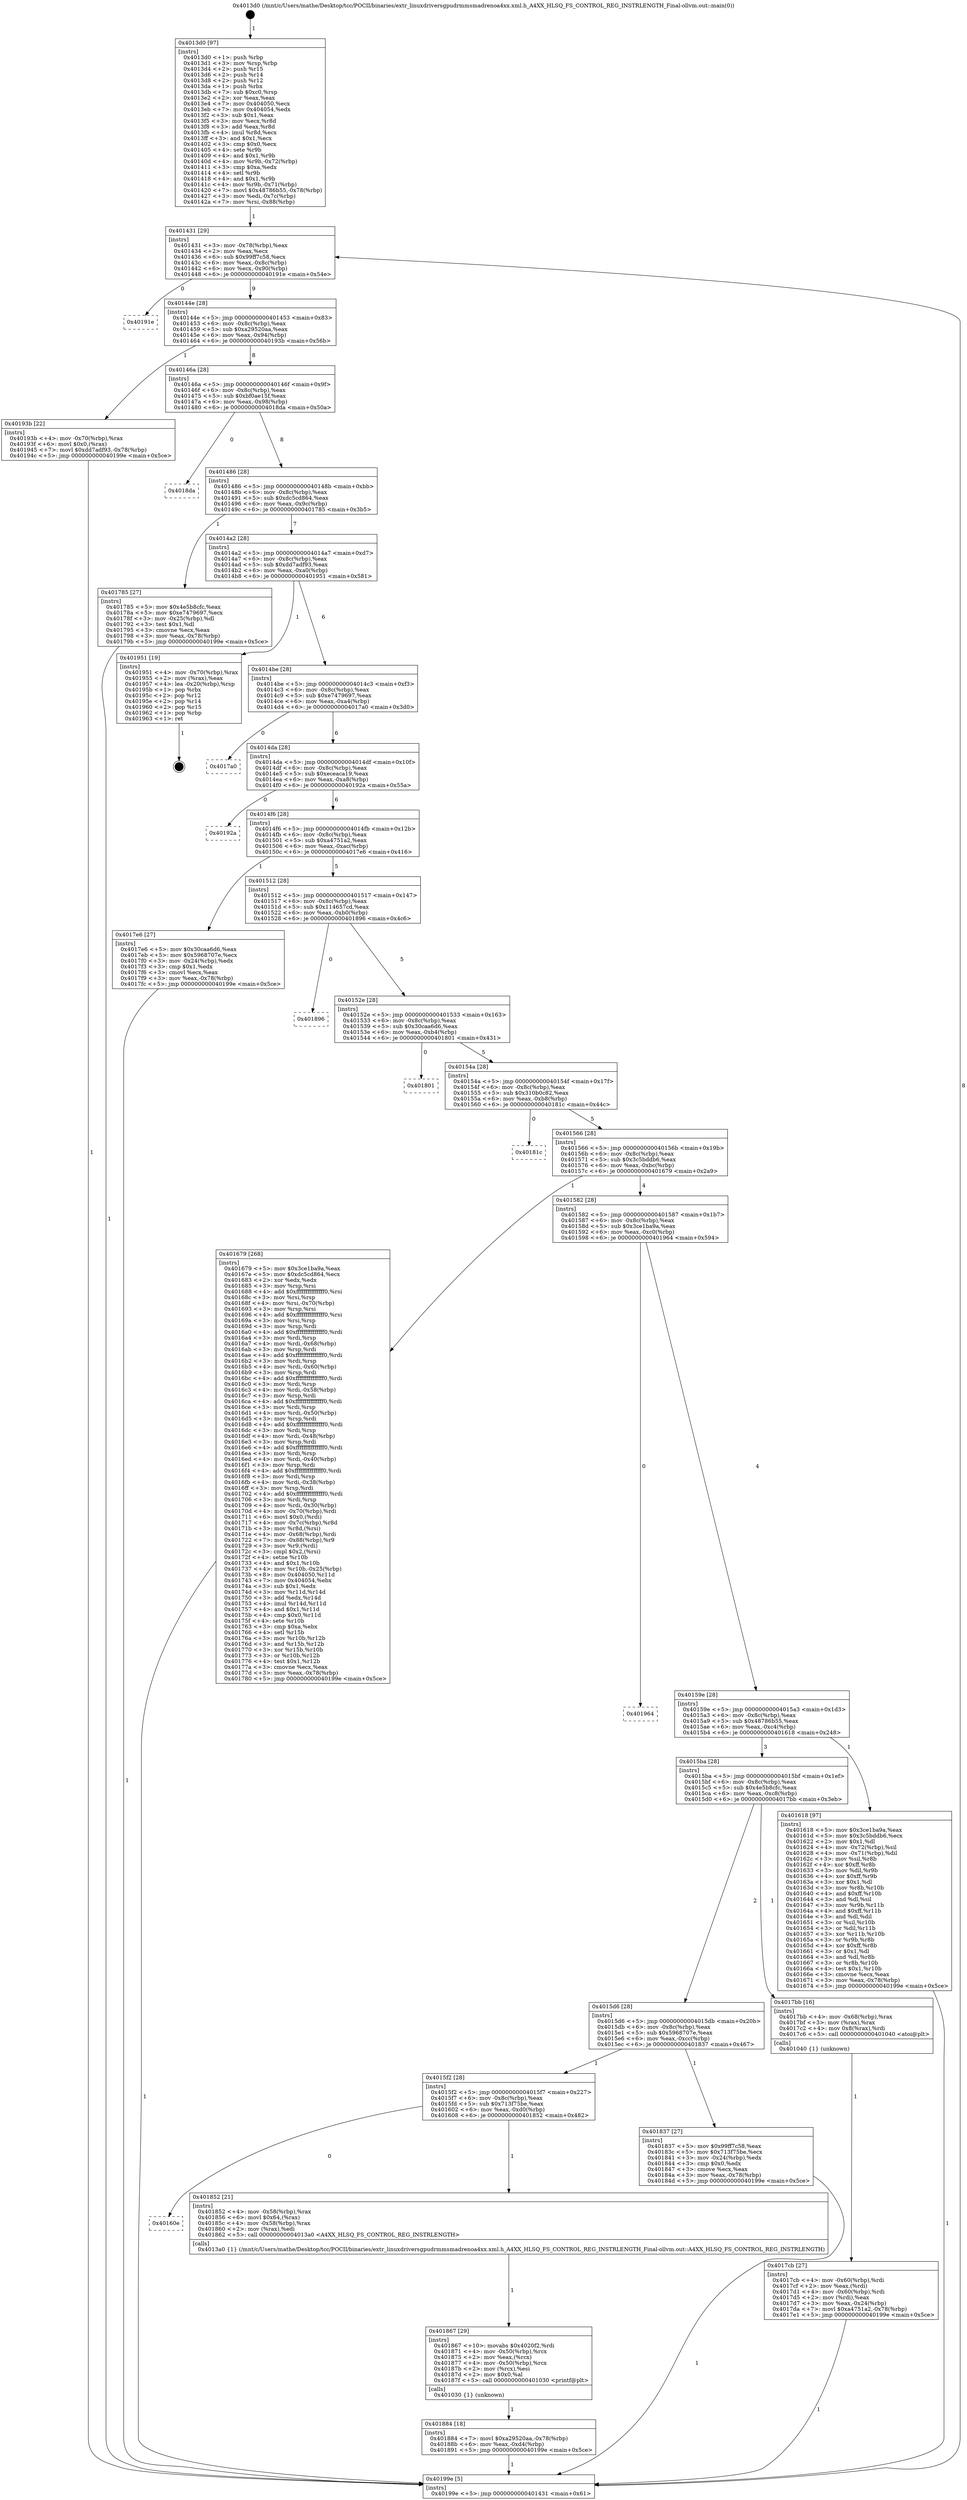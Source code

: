 digraph "0x4013d0" {
  label = "0x4013d0 (/mnt/c/Users/mathe/Desktop/tcc/POCII/binaries/extr_linuxdriversgpudrmmsmadrenoa4xx.xml.h_A4XX_HLSQ_FS_CONTROL_REG_INSTRLENGTH_Final-ollvm.out::main(0))"
  labelloc = "t"
  node[shape=record]

  Entry [label="",width=0.3,height=0.3,shape=circle,fillcolor=black,style=filled]
  "0x401431" [label="{
     0x401431 [29]\l
     | [instrs]\l
     &nbsp;&nbsp;0x401431 \<+3\>: mov -0x78(%rbp),%eax\l
     &nbsp;&nbsp;0x401434 \<+2\>: mov %eax,%ecx\l
     &nbsp;&nbsp;0x401436 \<+6\>: sub $0x99ff7c58,%ecx\l
     &nbsp;&nbsp;0x40143c \<+6\>: mov %eax,-0x8c(%rbp)\l
     &nbsp;&nbsp;0x401442 \<+6\>: mov %ecx,-0x90(%rbp)\l
     &nbsp;&nbsp;0x401448 \<+6\>: je 000000000040191e \<main+0x54e\>\l
  }"]
  "0x40191e" [label="{
     0x40191e\l
  }", style=dashed]
  "0x40144e" [label="{
     0x40144e [28]\l
     | [instrs]\l
     &nbsp;&nbsp;0x40144e \<+5\>: jmp 0000000000401453 \<main+0x83\>\l
     &nbsp;&nbsp;0x401453 \<+6\>: mov -0x8c(%rbp),%eax\l
     &nbsp;&nbsp;0x401459 \<+5\>: sub $0xa29520aa,%eax\l
     &nbsp;&nbsp;0x40145e \<+6\>: mov %eax,-0x94(%rbp)\l
     &nbsp;&nbsp;0x401464 \<+6\>: je 000000000040193b \<main+0x56b\>\l
  }"]
  Exit [label="",width=0.3,height=0.3,shape=circle,fillcolor=black,style=filled,peripheries=2]
  "0x40193b" [label="{
     0x40193b [22]\l
     | [instrs]\l
     &nbsp;&nbsp;0x40193b \<+4\>: mov -0x70(%rbp),%rax\l
     &nbsp;&nbsp;0x40193f \<+6\>: movl $0x0,(%rax)\l
     &nbsp;&nbsp;0x401945 \<+7\>: movl $0xdd7adf93,-0x78(%rbp)\l
     &nbsp;&nbsp;0x40194c \<+5\>: jmp 000000000040199e \<main+0x5ce\>\l
  }"]
  "0x40146a" [label="{
     0x40146a [28]\l
     | [instrs]\l
     &nbsp;&nbsp;0x40146a \<+5\>: jmp 000000000040146f \<main+0x9f\>\l
     &nbsp;&nbsp;0x40146f \<+6\>: mov -0x8c(%rbp),%eax\l
     &nbsp;&nbsp;0x401475 \<+5\>: sub $0xbf0ae15f,%eax\l
     &nbsp;&nbsp;0x40147a \<+6\>: mov %eax,-0x98(%rbp)\l
     &nbsp;&nbsp;0x401480 \<+6\>: je 00000000004018da \<main+0x50a\>\l
  }"]
  "0x401884" [label="{
     0x401884 [18]\l
     | [instrs]\l
     &nbsp;&nbsp;0x401884 \<+7\>: movl $0xa29520aa,-0x78(%rbp)\l
     &nbsp;&nbsp;0x40188b \<+6\>: mov %eax,-0xd4(%rbp)\l
     &nbsp;&nbsp;0x401891 \<+5\>: jmp 000000000040199e \<main+0x5ce\>\l
  }"]
  "0x4018da" [label="{
     0x4018da\l
  }", style=dashed]
  "0x401486" [label="{
     0x401486 [28]\l
     | [instrs]\l
     &nbsp;&nbsp;0x401486 \<+5\>: jmp 000000000040148b \<main+0xbb\>\l
     &nbsp;&nbsp;0x40148b \<+6\>: mov -0x8c(%rbp),%eax\l
     &nbsp;&nbsp;0x401491 \<+5\>: sub $0xdc5cd864,%eax\l
     &nbsp;&nbsp;0x401496 \<+6\>: mov %eax,-0x9c(%rbp)\l
     &nbsp;&nbsp;0x40149c \<+6\>: je 0000000000401785 \<main+0x3b5\>\l
  }"]
  "0x401867" [label="{
     0x401867 [29]\l
     | [instrs]\l
     &nbsp;&nbsp;0x401867 \<+10\>: movabs $0x4020f2,%rdi\l
     &nbsp;&nbsp;0x401871 \<+4\>: mov -0x50(%rbp),%rcx\l
     &nbsp;&nbsp;0x401875 \<+2\>: mov %eax,(%rcx)\l
     &nbsp;&nbsp;0x401877 \<+4\>: mov -0x50(%rbp),%rcx\l
     &nbsp;&nbsp;0x40187b \<+2\>: mov (%rcx),%esi\l
     &nbsp;&nbsp;0x40187d \<+2\>: mov $0x0,%al\l
     &nbsp;&nbsp;0x40187f \<+5\>: call 0000000000401030 \<printf@plt\>\l
     | [calls]\l
     &nbsp;&nbsp;0x401030 \{1\} (unknown)\l
  }"]
  "0x401785" [label="{
     0x401785 [27]\l
     | [instrs]\l
     &nbsp;&nbsp;0x401785 \<+5\>: mov $0x4e5b8cfc,%eax\l
     &nbsp;&nbsp;0x40178a \<+5\>: mov $0xe7479697,%ecx\l
     &nbsp;&nbsp;0x40178f \<+3\>: mov -0x25(%rbp),%dl\l
     &nbsp;&nbsp;0x401792 \<+3\>: test $0x1,%dl\l
     &nbsp;&nbsp;0x401795 \<+3\>: cmovne %ecx,%eax\l
     &nbsp;&nbsp;0x401798 \<+3\>: mov %eax,-0x78(%rbp)\l
     &nbsp;&nbsp;0x40179b \<+5\>: jmp 000000000040199e \<main+0x5ce\>\l
  }"]
  "0x4014a2" [label="{
     0x4014a2 [28]\l
     | [instrs]\l
     &nbsp;&nbsp;0x4014a2 \<+5\>: jmp 00000000004014a7 \<main+0xd7\>\l
     &nbsp;&nbsp;0x4014a7 \<+6\>: mov -0x8c(%rbp),%eax\l
     &nbsp;&nbsp;0x4014ad \<+5\>: sub $0xdd7adf93,%eax\l
     &nbsp;&nbsp;0x4014b2 \<+6\>: mov %eax,-0xa0(%rbp)\l
     &nbsp;&nbsp;0x4014b8 \<+6\>: je 0000000000401951 \<main+0x581\>\l
  }"]
  "0x40160e" [label="{
     0x40160e\l
  }", style=dashed]
  "0x401951" [label="{
     0x401951 [19]\l
     | [instrs]\l
     &nbsp;&nbsp;0x401951 \<+4\>: mov -0x70(%rbp),%rax\l
     &nbsp;&nbsp;0x401955 \<+2\>: mov (%rax),%eax\l
     &nbsp;&nbsp;0x401957 \<+4\>: lea -0x20(%rbp),%rsp\l
     &nbsp;&nbsp;0x40195b \<+1\>: pop %rbx\l
     &nbsp;&nbsp;0x40195c \<+2\>: pop %r12\l
     &nbsp;&nbsp;0x40195e \<+2\>: pop %r14\l
     &nbsp;&nbsp;0x401960 \<+2\>: pop %r15\l
     &nbsp;&nbsp;0x401962 \<+1\>: pop %rbp\l
     &nbsp;&nbsp;0x401963 \<+1\>: ret\l
  }"]
  "0x4014be" [label="{
     0x4014be [28]\l
     | [instrs]\l
     &nbsp;&nbsp;0x4014be \<+5\>: jmp 00000000004014c3 \<main+0xf3\>\l
     &nbsp;&nbsp;0x4014c3 \<+6\>: mov -0x8c(%rbp),%eax\l
     &nbsp;&nbsp;0x4014c9 \<+5\>: sub $0xe7479697,%eax\l
     &nbsp;&nbsp;0x4014ce \<+6\>: mov %eax,-0xa4(%rbp)\l
     &nbsp;&nbsp;0x4014d4 \<+6\>: je 00000000004017a0 \<main+0x3d0\>\l
  }"]
  "0x401852" [label="{
     0x401852 [21]\l
     | [instrs]\l
     &nbsp;&nbsp;0x401852 \<+4\>: mov -0x58(%rbp),%rax\l
     &nbsp;&nbsp;0x401856 \<+6\>: movl $0x64,(%rax)\l
     &nbsp;&nbsp;0x40185c \<+4\>: mov -0x58(%rbp),%rax\l
     &nbsp;&nbsp;0x401860 \<+2\>: mov (%rax),%edi\l
     &nbsp;&nbsp;0x401862 \<+5\>: call 00000000004013a0 \<A4XX_HLSQ_FS_CONTROL_REG_INSTRLENGTH\>\l
     | [calls]\l
     &nbsp;&nbsp;0x4013a0 \{1\} (/mnt/c/Users/mathe/Desktop/tcc/POCII/binaries/extr_linuxdriversgpudrmmsmadrenoa4xx.xml.h_A4XX_HLSQ_FS_CONTROL_REG_INSTRLENGTH_Final-ollvm.out::A4XX_HLSQ_FS_CONTROL_REG_INSTRLENGTH)\l
  }"]
  "0x4017a0" [label="{
     0x4017a0\l
  }", style=dashed]
  "0x4014da" [label="{
     0x4014da [28]\l
     | [instrs]\l
     &nbsp;&nbsp;0x4014da \<+5\>: jmp 00000000004014df \<main+0x10f\>\l
     &nbsp;&nbsp;0x4014df \<+6\>: mov -0x8c(%rbp),%eax\l
     &nbsp;&nbsp;0x4014e5 \<+5\>: sub $0xeceaca19,%eax\l
     &nbsp;&nbsp;0x4014ea \<+6\>: mov %eax,-0xa8(%rbp)\l
     &nbsp;&nbsp;0x4014f0 \<+6\>: je 000000000040192a \<main+0x55a\>\l
  }"]
  "0x4015f2" [label="{
     0x4015f2 [28]\l
     | [instrs]\l
     &nbsp;&nbsp;0x4015f2 \<+5\>: jmp 00000000004015f7 \<main+0x227\>\l
     &nbsp;&nbsp;0x4015f7 \<+6\>: mov -0x8c(%rbp),%eax\l
     &nbsp;&nbsp;0x4015fd \<+5\>: sub $0x713f75be,%eax\l
     &nbsp;&nbsp;0x401602 \<+6\>: mov %eax,-0xd0(%rbp)\l
     &nbsp;&nbsp;0x401608 \<+6\>: je 0000000000401852 \<main+0x482\>\l
  }"]
  "0x40192a" [label="{
     0x40192a\l
  }", style=dashed]
  "0x4014f6" [label="{
     0x4014f6 [28]\l
     | [instrs]\l
     &nbsp;&nbsp;0x4014f6 \<+5\>: jmp 00000000004014fb \<main+0x12b\>\l
     &nbsp;&nbsp;0x4014fb \<+6\>: mov -0x8c(%rbp),%eax\l
     &nbsp;&nbsp;0x401501 \<+5\>: sub $0xa4751a2,%eax\l
     &nbsp;&nbsp;0x401506 \<+6\>: mov %eax,-0xac(%rbp)\l
     &nbsp;&nbsp;0x40150c \<+6\>: je 00000000004017e6 \<main+0x416\>\l
  }"]
  "0x401837" [label="{
     0x401837 [27]\l
     | [instrs]\l
     &nbsp;&nbsp;0x401837 \<+5\>: mov $0x99ff7c58,%eax\l
     &nbsp;&nbsp;0x40183c \<+5\>: mov $0x713f75be,%ecx\l
     &nbsp;&nbsp;0x401841 \<+3\>: mov -0x24(%rbp),%edx\l
     &nbsp;&nbsp;0x401844 \<+3\>: cmp $0x0,%edx\l
     &nbsp;&nbsp;0x401847 \<+3\>: cmove %ecx,%eax\l
     &nbsp;&nbsp;0x40184a \<+3\>: mov %eax,-0x78(%rbp)\l
     &nbsp;&nbsp;0x40184d \<+5\>: jmp 000000000040199e \<main+0x5ce\>\l
  }"]
  "0x4017e6" [label="{
     0x4017e6 [27]\l
     | [instrs]\l
     &nbsp;&nbsp;0x4017e6 \<+5\>: mov $0x30caa6d6,%eax\l
     &nbsp;&nbsp;0x4017eb \<+5\>: mov $0x5968707e,%ecx\l
     &nbsp;&nbsp;0x4017f0 \<+3\>: mov -0x24(%rbp),%edx\l
     &nbsp;&nbsp;0x4017f3 \<+3\>: cmp $0x1,%edx\l
     &nbsp;&nbsp;0x4017f6 \<+3\>: cmovl %ecx,%eax\l
     &nbsp;&nbsp;0x4017f9 \<+3\>: mov %eax,-0x78(%rbp)\l
     &nbsp;&nbsp;0x4017fc \<+5\>: jmp 000000000040199e \<main+0x5ce\>\l
  }"]
  "0x401512" [label="{
     0x401512 [28]\l
     | [instrs]\l
     &nbsp;&nbsp;0x401512 \<+5\>: jmp 0000000000401517 \<main+0x147\>\l
     &nbsp;&nbsp;0x401517 \<+6\>: mov -0x8c(%rbp),%eax\l
     &nbsp;&nbsp;0x40151d \<+5\>: sub $0x114657cd,%eax\l
     &nbsp;&nbsp;0x401522 \<+6\>: mov %eax,-0xb0(%rbp)\l
     &nbsp;&nbsp;0x401528 \<+6\>: je 0000000000401896 \<main+0x4c6\>\l
  }"]
  "0x4017cb" [label="{
     0x4017cb [27]\l
     | [instrs]\l
     &nbsp;&nbsp;0x4017cb \<+4\>: mov -0x60(%rbp),%rdi\l
     &nbsp;&nbsp;0x4017cf \<+2\>: mov %eax,(%rdi)\l
     &nbsp;&nbsp;0x4017d1 \<+4\>: mov -0x60(%rbp),%rdi\l
     &nbsp;&nbsp;0x4017d5 \<+2\>: mov (%rdi),%eax\l
     &nbsp;&nbsp;0x4017d7 \<+3\>: mov %eax,-0x24(%rbp)\l
     &nbsp;&nbsp;0x4017da \<+7\>: movl $0xa4751a2,-0x78(%rbp)\l
     &nbsp;&nbsp;0x4017e1 \<+5\>: jmp 000000000040199e \<main+0x5ce\>\l
  }"]
  "0x401896" [label="{
     0x401896\l
  }", style=dashed]
  "0x40152e" [label="{
     0x40152e [28]\l
     | [instrs]\l
     &nbsp;&nbsp;0x40152e \<+5\>: jmp 0000000000401533 \<main+0x163\>\l
     &nbsp;&nbsp;0x401533 \<+6\>: mov -0x8c(%rbp),%eax\l
     &nbsp;&nbsp;0x401539 \<+5\>: sub $0x30caa6d6,%eax\l
     &nbsp;&nbsp;0x40153e \<+6\>: mov %eax,-0xb4(%rbp)\l
     &nbsp;&nbsp;0x401544 \<+6\>: je 0000000000401801 \<main+0x431\>\l
  }"]
  "0x4015d6" [label="{
     0x4015d6 [28]\l
     | [instrs]\l
     &nbsp;&nbsp;0x4015d6 \<+5\>: jmp 00000000004015db \<main+0x20b\>\l
     &nbsp;&nbsp;0x4015db \<+6\>: mov -0x8c(%rbp),%eax\l
     &nbsp;&nbsp;0x4015e1 \<+5\>: sub $0x5968707e,%eax\l
     &nbsp;&nbsp;0x4015e6 \<+6\>: mov %eax,-0xcc(%rbp)\l
     &nbsp;&nbsp;0x4015ec \<+6\>: je 0000000000401837 \<main+0x467\>\l
  }"]
  "0x401801" [label="{
     0x401801\l
  }", style=dashed]
  "0x40154a" [label="{
     0x40154a [28]\l
     | [instrs]\l
     &nbsp;&nbsp;0x40154a \<+5\>: jmp 000000000040154f \<main+0x17f\>\l
     &nbsp;&nbsp;0x40154f \<+6\>: mov -0x8c(%rbp),%eax\l
     &nbsp;&nbsp;0x401555 \<+5\>: sub $0x310b0c82,%eax\l
     &nbsp;&nbsp;0x40155a \<+6\>: mov %eax,-0xb8(%rbp)\l
     &nbsp;&nbsp;0x401560 \<+6\>: je 000000000040181c \<main+0x44c\>\l
  }"]
  "0x4017bb" [label="{
     0x4017bb [16]\l
     | [instrs]\l
     &nbsp;&nbsp;0x4017bb \<+4\>: mov -0x68(%rbp),%rax\l
     &nbsp;&nbsp;0x4017bf \<+3\>: mov (%rax),%rax\l
     &nbsp;&nbsp;0x4017c2 \<+4\>: mov 0x8(%rax),%rdi\l
     &nbsp;&nbsp;0x4017c6 \<+5\>: call 0000000000401040 \<atoi@plt\>\l
     | [calls]\l
     &nbsp;&nbsp;0x401040 \{1\} (unknown)\l
  }"]
  "0x40181c" [label="{
     0x40181c\l
  }", style=dashed]
  "0x401566" [label="{
     0x401566 [28]\l
     | [instrs]\l
     &nbsp;&nbsp;0x401566 \<+5\>: jmp 000000000040156b \<main+0x19b\>\l
     &nbsp;&nbsp;0x40156b \<+6\>: mov -0x8c(%rbp),%eax\l
     &nbsp;&nbsp;0x401571 \<+5\>: sub $0x3c5bddb6,%eax\l
     &nbsp;&nbsp;0x401576 \<+6\>: mov %eax,-0xbc(%rbp)\l
     &nbsp;&nbsp;0x40157c \<+6\>: je 0000000000401679 \<main+0x2a9\>\l
  }"]
  "0x4013d0" [label="{
     0x4013d0 [97]\l
     | [instrs]\l
     &nbsp;&nbsp;0x4013d0 \<+1\>: push %rbp\l
     &nbsp;&nbsp;0x4013d1 \<+3\>: mov %rsp,%rbp\l
     &nbsp;&nbsp;0x4013d4 \<+2\>: push %r15\l
     &nbsp;&nbsp;0x4013d6 \<+2\>: push %r14\l
     &nbsp;&nbsp;0x4013d8 \<+2\>: push %r12\l
     &nbsp;&nbsp;0x4013da \<+1\>: push %rbx\l
     &nbsp;&nbsp;0x4013db \<+7\>: sub $0xc0,%rsp\l
     &nbsp;&nbsp;0x4013e2 \<+2\>: xor %eax,%eax\l
     &nbsp;&nbsp;0x4013e4 \<+7\>: mov 0x404050,%ecx\l
     &nbsp;&nbsp;0x4013eb \<+7\>: mov 0x404054,%edx\l
     &nbsp;&nbsp;0x4013f2 \<+3\>: sub $0x1,%eax\l
     &nbsp;&nbsp;0x4013f5 \<+3\>: mov %ecx,%r8d\l
     &nbsp;&nbsp;0x4013f8 \<+3\>: add %eax,%r8d\l
     &nbsp;&nbsp;0x4013fb \<+4\>: imul %r8d,%ecx\l
     &nbsp;&nbsp;0x4013ff \<+3\>: and $0x1,%ecx\l
     &nbsp;&nbsp;0x401402 \<+3\>: cmp $0x0,%ecx\l
     &nbsp;&nbsp;0x401405 \<+4\>: sete %r9b\l
     &nbsp;&nbsp;0x401409 \<+4\>: and $0x1,%r9b\l
     &nbsp;&nbsp;0x40140d \<+4\>: mov %r9b,-0x72(%rbp)\l
     &nbsp;&nbsp;0x401411 \<+3\>: cmp $0xa,%edx\l
     &nbsp;&nbsp;0x401414 \<+4\>: setl %r9b\l
     &nbsp;&nbsp;0x401418 \<+4\>: and $0x1,%r9b\l
     &nbsp;&nbsp;0x40141c \<+4\>: mov %r9b,-0x71(%rbp)\l
     &nbsp;&nbsp;0x401420 \<+7\>: movl $0x48786b55,-0x78(%rbp)\l
     &nbsp;&nbsp;0x401427 \<+3\>: mov %edi,-0x7c(%rbp)\l
     &nbsp;&nbsp;0x40142a \<+7\>: mov %rsi,-0x88(%rbp)\l
  }"]
  "0x401679" [label="{
     0x401679 [268]\l
     | [instrs]\l
     &nbsp;&nbsp;0x401679 \<+5\>: mov $0x3ce1ba9a,%eax\l
     &nbsp;&nbsp;0x40167e \<+5\>: mov $0xdc5cd864,%ecx\l
     &nbsp;&nbsp;0x401683 \<+2\>: xor %edx,%edx\l
     &nbsp;&nbsp;0x401685 \<+3\>: mov %rsp,%rsi\l
     &nbsp;&nbsp;0x401688 \<+4\>: add $0xfffffffffffffff0,%rsi\l
     &nbsp;&nbsp;0x40168c \<+3\>: mov %rsi,%rsp\l
     &nbsp;&nbsp;0x40168f \<+4\>: mov %rsi,-0x70(%rbp)\l
     &nbsp;&nbsp;0x401693 \<+3\>: mov %rsp,%rsi\l
     &nbsp;&nbsp;0x401696 \<+4\>: add $0xfffffffffffffff0,%rsi\l
     &nbsp;&nbsp;0x40169a \<+3\>: mov %rsi,%rsp\l
     &nbsp;&nbsp;0x40169d \<+3\>: mov %rsp,%rdi\l
     &nbsp;&nbsp;0x4016a0 \<+4\>: add $0xfffffffffffffff0,%rdi\l
     &nbsp;&nbsp;0x4016a4 \<+3\>: mov %rdi,%rsp\l
     &nbsp;&nbsp;0x4016a7 \<+4\>: mov %rdi,-0x68(%rbp)\l
     &nbsp;&nbsp;0x4016ab \<+3\>: mov %rsp,%rdi\l
     &nbsp;&nbsp;0x4016ae \<+4\>: add $0xfffffffffffffff0,%rdi\l
     &nbsp;&nbsp;0x4016b2 \<+3\>: mov %rdi,%rsp\l
     &nbsp;&nbsp;0x4016b5 \<+4\>: mov %rdi,-0x60(%rbp)\l
     &nbsp;&nbsp;0x4016b9 \<+3\>: mov %rsp,%rdi\l
     &nbsp;&nbsp;0x4016bc \<+4\>: add $0xfffffffffffffff0,%rdi\l
     &nbsp;&nbsp;0x4016c0 \<+3\>: mov %rdi,%rsp\l
     &nbsp;&nbsp;0x4016c3 \<+4\>: mov %rdi,-0x58(%rbp)\l
     &nbsp;&nbsp;0x4016c7 \<+3\>: mov %rsp,%rdi\l
     &nbsp;&nbsp;0x4016ca \<+4\>: add $0xfffffffffffffff0,%rdi\l
     &nbsp;&nbsp;0x4016ce \<+3\>: mov %rdi,%rsp\l
     &nbsp;&nbsp;0x4016d1 \<+4\>: mov %rdi,-0x50(%rbp)\l
     &nbsp;&nbsp;0x4016d5 \<+3\>: mov %rsp,%rdi\l
     &nbsp;&nbsp;0x4016d8 \<+4\>: add $0xfffffffffffffff0,%rdi\l
     &nbsp;&nbsp;0x4016dc \<+3\>: mov %rdi,%rsp\l
     &nbsp;&nbsp;0x4016df \<+4\>: mov %rdi,-0x48(%rbp)\l
     &nbsp;&nbsp;0x4016e3 \<+3\>: mov %rsp,%rdi\l
     &nbsp;&nbsp;0x4016e6 \<+4\>: add $0xfffffffffffffff0,%rdi\l
     &nbsp;&nbsp;0x4016ea \<+3\>: mov %rdi,%rsp\l
     &nbsp;&nbsp;0x4016ed \<+4\>: mov %rdi,-0x40(%rbp)\l
     &nbsp;&nbsp;0x4016f1 \<+3\>: mov %rsp,%rdi\l
     &nbsp;&nbsp;0x4016f4 \<+4\>: add $0xfffffffffffffff0,%rdi\l
     &nbsp;&nbsp;0x4016f8 \<+3\>: mov %rdi,%rsp\l
     &nbsp;&nbsp;0x4016fb \<+4\>: mov %rdi,-0x38(%rbp)\l
     &nbsp;&nbsp;0x4016ff \<+3\>: mov %rsp,%rdi\l
     &nbsp;&nbsp;0x401702 \<+4\>: add $0xfffffffffffffff0,%rdi\l
     &nbsp;&nbsp;0x401706 \<+3\>: mov %rdi,%rsp\l
     &nbsp;&nbsp;0x401709 \<+4\>: mov %rdi,-0x30(%rbp)\l
     &nbsp;&nbsp;0x40170d \<+4\>: mov -0x70(%rbp),%rdi\l
     &nbsp;&nbsp;0x401711 \<+6\>: movl $0x0,(%rdi)\l
     &nbsp;&nbsp;0x401717 \<+4\>: mov -0x7c(%rbp),%r8d\l
     &nbsp;&nbsp;0x40171b \<+3\>: mov %r8d,(%rsi)\l
     &nbsp;&nbsp;0x40171e \<+4\>: mov -0x68(%rbp),%rdi\l
     &nbsp;&nbsp;0x401722 \<+7\>: mov -0x88(%rbp),%r9\l
     &nbsp;&nbsp;0x401729 \<+3\>: mov %r9,(%rdi)\l
     &nbsp;&nbsp;0x40172c \<+3\>: cmpl $0x2,(%rsi)\l
     &nbsp;&nbsp;0x40172f \<+4\>: setne %r10b\l
     &nbsp;&nbsp;0x401733 \<+4\>: and $0x1,%r10b\l
     &nbsp;&nbsp;0x401737 \<+4\>: mov %r10b,-0x25(%rbp)\l
     &nbsp;&nbsp;0x40173b \<+8\>: mov 0x404050,%r11d\l
     &nbsp;&nbsp;0x401743 \<+7\>: mov 0x404054,%ebx\l
     &nbsp;&nbsp;0x40174a \<+3\>: sub $0x1,%edx\l
     &nbsp;&nbsp;0x40174d \<+3\>: mov %r11d,%r14d\l
     &nbsp;&nbsp;0x401750 \<+3\>: add %edx,%r14d\l
     &nbsp;&nbsp;0x401753 \<+4\>: imul %r14d,%r11d\l
     &nbsp;&nbsp;0x401757 \<+4\>: and $0x1,%r11d\l
     &nbsp;&nbsp;0x40175b \<+4\>: cmp $0x0,%r11d\l
     &nbsp;&nbsp;0x40175f \<+4\>: sete %r10b\l
     &nbsp;&nbsp;0x401763 \<+3\>: cmp $0xa,%ebx\l
     &nbsp;&nbsp;0x401766 \<+4\>: setl %r15b\l
     &nbsp;&nbsp;0x40176a \<+3\>: mov %r10b,%r12b\l
     &nbsp;&nbsp;0x40176d \<+3\>: and %r15b,%r12b\l
     &nbsp;&nbsp;0x401770 \<+3\>: xor %r15b,%r10b\l
     &nbsp;&nbsp;0x401773 \<+3\>: or %r10b,%r12b\l
     &nbsp;&nbsp;0x401776 \<+4\>: test $0x1,%r12b\l
     &nbsp;&nbsp;0x40177a \<+3\>: cmovne %ecx,%eax\l
     &nbsp;&nbsp;0x40177d \<+3\>: mov %eax,-0x78(%rbp)\l
     &nbsp;&nbsp;0x401780 \<+5\>: jmp 000000000040199e \<main+0x5ce\>\l
  }"]
  "0x401582" [label="{
     0x401582 [28]\l
     | [instrs]\l
     &nbsp;&nbsp;0x401582 \<+5\>: jmp 0000000000401587 \<main+0x1b7\>\l
     &nbsp;&nbsp;0x401587 \<+6\>: mov -0x8c(%rbp),%eax\l
     &nbsp;&nbsp;0x40158d \<+5\>: sub $0x3ce1ba9a,%eax\l
     &nbsp;&nbsp;0x401592 \<+6\>: mov %eax,-0xc0(%rbp)\l
     &nbsp;&nbsp;0x401598 \<+6\>: je 0000000000401964 \<main+0x594\>\l
  }"]
  "0x40199e" [label="{
     0x40199e [5]\l
     | [instrs]\l
     &nbsp;&nbsp;0x40199e \<+5\>: jmp 0000000000401431 \<main+0x61\>\l
  }"]
  "0x401964" [label="{
     0x401964\l
  }", style=dashed]
  "0x40159e" [label="{
     0x40159e [28]\l
     | [instrs]\l
     &nbsp;&nbsp;0x40159e \<+5\>: jmp 00000000004015a3 \<main+0x1d3\>\l
     &nbsp;&nbsp;0x4015a3 \<+6\>: mov -0x8c(%rbp),%eax\l
     &nbsp;&nbsp;0x4015a9 \<+5\>: sub $0x48786b55,%eax\l
     &nbsp;&nbsp;0x4015ae \<+6\>: mov %eax,-0xc4(%rbp)\l
     &nbsp;&nbsp;0x4015b4 \<+6\>: je 0000000000401618 \<main+0x248\>\l
  }"]
  "0x4015ba" [label="{
     0x4015ba [28]\l
     | [instrs]\l
     &nbsp;&nbsp;0x4015ba \<+5\>: jmp 00000000004015bf \<main+0x1ef\>\l
     &nbsp;&nbsp;0x4015bf \<+6\>: mov -0x8c(%rbp),%eax\l
     &nbsp;&nbsp;0x4015c5 \<+5\>: sub $0x4e5b8cfc,%eax\l
     &nbsp;&nbsp;0x4015ca \<+6\>: mov %eax,-0xc8(%rbp)\l
     &nbsp;&nbsp;0x4015d0 \<+6\>: je 00000000004017bb \<main+0x3eb\>\l
  }"]
  "0x401618" [label="{
     0x401618 [97]\l
     | [instrs]\l
     &nbsp;&nbsp;0x401618 \<+5\>: mov $0x3ce1ba9a,%eax\l
     &nbsp;&nbsp;0x40161d \<+5\>: mov $0x3c5bddb6,%ecx\l
     &nbsp;&nbsp;0x401622 \<+2\>: mov $0x1,%dl\l
     &nbsp;&nbsp;0x401624 \<+4\>: mov -0x72(%rbp),%sil\l
     &nbsp;&nbsp;0x401628 \<+4\>: mov -0x71(%rbp),%dil\l
     &nbsp;&nbsp;0x40162c \<+3\>: mov %sil,%r8b\l
     &nbsp;&nbsp;0x40162f \<+4\>: xor $0xff,%r8b\l
     &nbsp;&nbsp;0x401633 \<+3\>: mov %dil,%r9b\l
     &nbsp;&nbsp;0x401636 \<+4\>: xor $0xff,%r9b\l
     &nbsp;&nbsp;0x40163a \<+3\>: xor $0x1,%dl\l
     &nbsp;&nbsp;0x40163d \<+3\>: mov %r8b,%r10b\l
     &nbsp;&nbsp;0x401640 \<+4\>: and $0xff,%r10b\l
     &nbsp;&nbsp;0x401644 \<+3\>: and %dl,%sil\l
     &nbsp;&nbsp;0x401647 \<+3\>: mov %r9b,%r11b\l
     &nbsp;&nbsp;0x40164a \<+4\>: and $0xff,%r11b\l
     &nbsp;&nbsp;0x40164e \<+3\>: and %dl,%dil\l
     &nbsp;&nbsp;0x401651 \<+3\>: or %sil,%r10b\l
     &nbsp;&nbsp;0x401654 \<+3\>: or %dil,%r11b\l
     &nbsp;&nbsp;0x401657 \<+3\>: xor %r11b,%r10b\l
     &nbsp;&nbsp;0x40165a \<+3\>: or %r9b,%r8b\l
     &nbsp;&nbsp;0x40165d \<+4\>: xor $0xff,%r8b\l
     &nbsp;&nbsp;0x401661 \<+3\>: or $0x1,%dl\l
     &nbsp;&nbsp;0x401664 \<+3\>: and %dl,%r8b\l
     &nbsp;&nbsp;0x401667 \<+3\>: or %r8b,%r10b\l
     &nbsp;&nbsp;0x40166a \<+4\>: test $0x1,%r10b\l
     &nbsp;&nbsp;0x40166e \<+3\>: cmovne %ecx,%eax\l
     &nbsp;&nbsp;0x401671 \<+3\>: mov %eax,-0x78(%rbp)\l
     &nbsp;&nbsp;0x401674 \<+5\>: jmp 000000000040199e \<main+0x5ce\>\l
  }"]
  Entry -> "0x4013d0" [label=" 1"]
  "0x401431" -> "0x40191e" [label=" 0"]
  "0x401431" -> "0x40144e" [label=" 9"]
  "0x401951" -> Exit [label=" 1"]
  "0x40144e" -> "0x40193b" [label=" 1"]
  "0x40144e" -> "0x40146a" [label=" 8"]
  "0x40193b" -> "0x40199e" [label=" 1"]
  "0x40146a" -> "0x4018da" [label=" 0"]
  "0x40146a" -> "0x401486" [label=" 8"]
  "0x401884" -> "0x40199e" [label=" 1"]
  "0x401486" -> "0x401785" [label=" 1"]
  "0x401486" -> "0x4014a2" [label=" 7"]
  "0x401867" -> "0x401884" [label=" 1"]
  "0x4014a2" -> "0x401951" [label=" 1"]
  "0x4014a2" -> "0x4014be" [label=" 6"]
  "0x401852" -> "0x401867" [label=" 1"]
  "0x4014be" -> "0x4017a0" [label=" 0"]
  "0x4014be" -> "0x4014da" [label=" 6"]
  "0x4015f2" -> "0x40160e" [label=" 0"]
  "0x4014da" -> "0x40192a" [label=" 0"]
  "0x4014da" -> "0x4014f6" [label=" 6"]
  "0x4015f2" -> "0x401852" [label=" 1"]
  "0x4014f6" -> "0x4017e6" [label=" 1"]
  "0x4014f6" -> "0x401512" [label=" 5"]
  "0x401837" -> "0x40199e" [label=" 1"]
  "0x401512" -> "0x401896" [label=" 0"]
  "0x401512" -> "0x40152e" [label=" 5"]
  "0x4015d6" -> "0x401837" [label=" 1"]
  "0x40152e" -> "0x401801" [label=" 0"]
  "0x40152e" -> "0x40154a" [label=" 5"]
  "0x4015d6" -> "0x4015f2" [label=" 1"]
  "0x40154a" -> "0x40181c" [label=" 0"]
  "0x40154a" -> "0x401566" [label=" 5"]
  "0x4017e6" -> "0x40199e" [label=" 1"]
  "0x401566" -> "0x401679" [label=" 1"]
  "0x401566" -> "0x401582" [label=" 4"]
  "0x4015ba" -> "0x4015d6" [label=" 2"]
  "0x401582" -> "0x401964" [label=" 0"]
  "0x401582" -> "0x40159e" [label=" 4"]
  "0x4015ba" -> "0x4017bb" [label=" 1"]
  "0x40159e" -> "0x401618" [label=" 1"]
  "0x40159e" -> "0x4015ba" [label=" 3"]
  "0x401618" -> "0x40199e" [label=" 1"]
  "0x4013d0" -> "0x401431" [label=" 1"]
  "0x40199e" -> "0x401431" [label=" 8"]
  "0x4017bb" -> "0x4017cb" [label=" 1"]
  "0x401679" -> "0x40199e" [label=" 1"]
  "0x401785" -> "0x40199e" [label=" 1"]
  "0x4017cb" -> "0x40199e" [label=" 1"]
}
